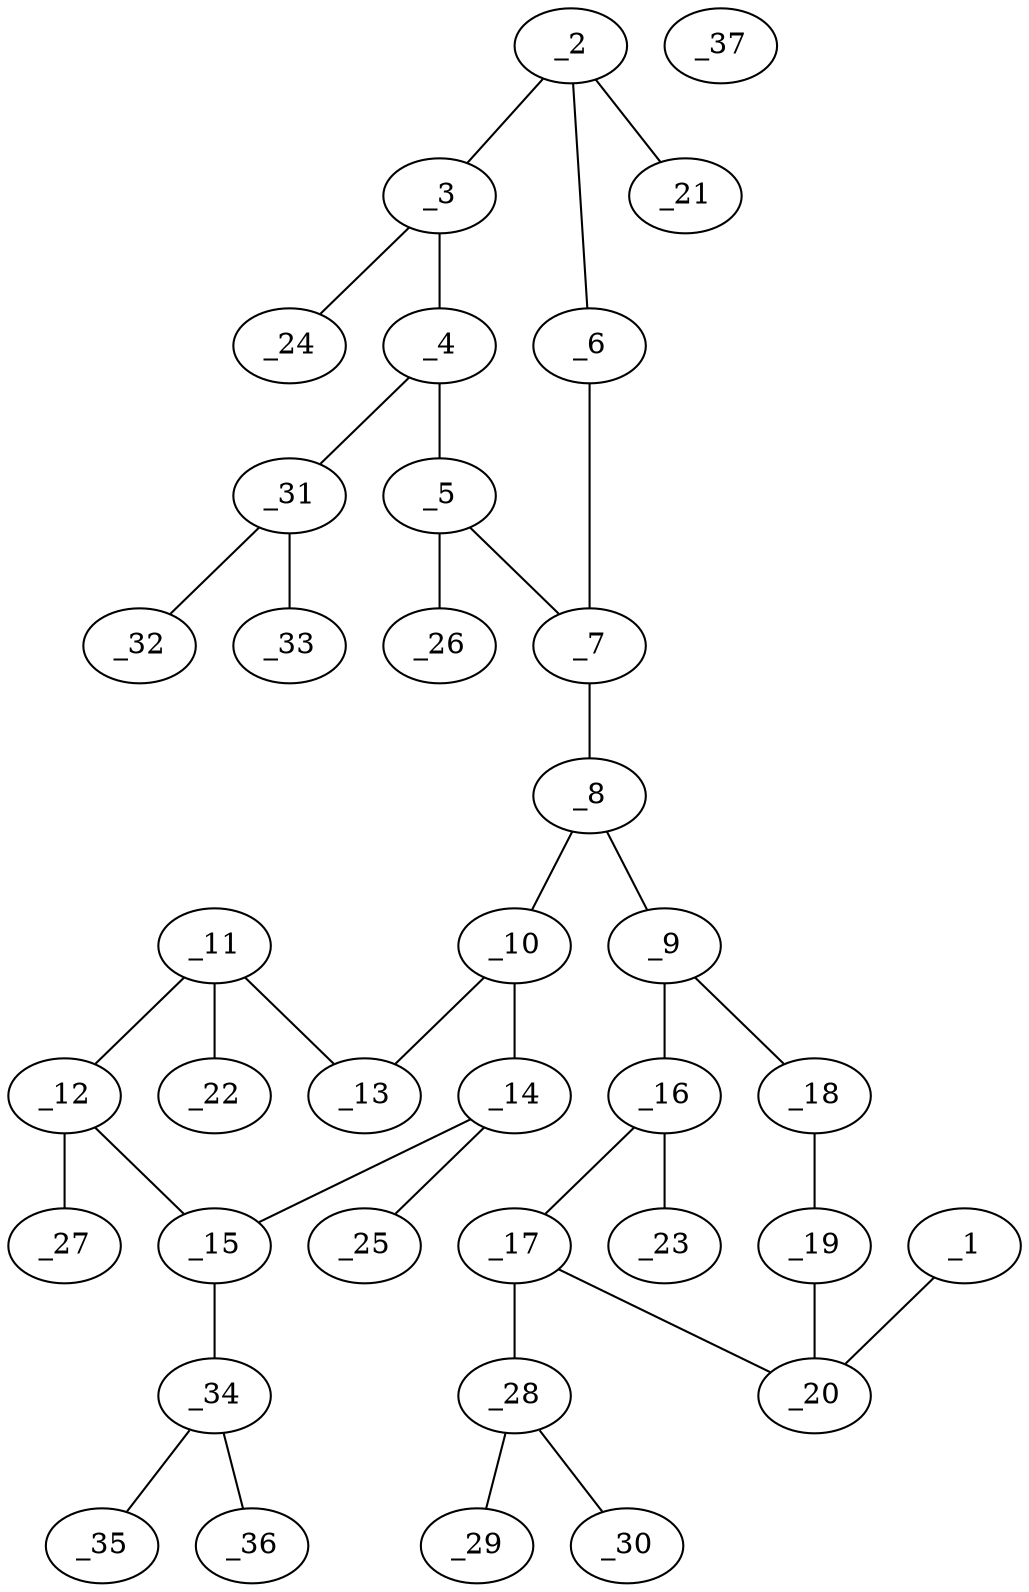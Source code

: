 graph molid665539 {
	_1	 [charge=0,
		chem=2,
		symbol="O  ",
		x=2,
		y="2.25"];
	_20	 [charge=0,
		chem=1,
		symbol="C  ",
		x="2.866",
		y="1.75"];
	_1 -- _20	 [valence=2];
	_2	 [charge=0,
		chem=1,
		symbol="C  ",
		x="6.3301",
		y="-2.25"];
	_3	 [charge=0,
		chem=1,
		symbol="C  ",
		x="5.4641",
		y="-2.75"];
	_2 -- _3	 [valence=1];
	_6	 [charge=0,
		chem=1,
		symbol="C  ",
		x="6.3301",
		y="-1.25"];
	_2 -- _6	 [valence=2];
	_21	 [charge=0,
		chem=1,
		symbol="C  ",
		x="7.1961",
		y="-2.75"];
	_2 -- _21	 [valence=1];
	_4	 [charge=0,
		chem=1,
		symbol="C  ",
		x="4.5981",
		y="-2.25"];
	_3 -- _4	 [valence=2];
	_24	 [charge=0,
		chem=2,
		symbol="O  ",
		x="5.4641",
		y="-3.75"];
	_3 -- _24	 [valence=1];
	_5	 [charge=0,
		chem=1,
		symbol="C  ",
		x="4.5981",
		y="-1.25"];
	_4 -- _5	 [valence=1];
	_31	 [charge=0,
		chem=1,
		symbol="C  ",
		x="3.732",
		y="-2.75"];
	_4 -- _31	 [valence=1];
	_7	 [charge=0,
		chem=1,
		symbol="C  ",
		x="5.4641",
		y="-0.75"];
	_5 -- _7	 [valence=2];
	_26	 [charge=0,
		chem=2,
		symbol="O  ",
		x="3.732",
		y="-0.75"];
	_5 -- _26	 [valence=1];
	_6 -- _7	 [valence=1];
	_8	 [charge=0,
		chem=1,
		symbol="C  ",
		x="5.4641",
		y="0.25"];
	_7 -- _8	 [valence=1];
	_9	 [charge=0,
		chem=1,
		symbol="C  ",
		x="4.5981",
		y="0.75"];
	_8 -- _9	 [valence=2];
	_10	 [charge=0,
		chem=1,
		symbol="C  ",
		x="6.3301",
		y="0.75"];
	_8 -- _10	 [valence=1];
	_16	 [charge=0,
		chem=1,
		symbol="C  ",
		x="4.5981",
		y="1.75"];
	_9 -- _16	 [valence=1];
	_18	 [charge=0,
		chem=1,
		symbol="C  ",
		x="3.732",
		y="0.25"];
	_9 -- _18	 [valence=1];
	_13	 [charge=0,
		chem=1,
		symbol="C  ",
		x="6.3301",
		y="1.75"];
	_10 -- _13	 [valence=2];
	_14	 [charge=0,
		chem=1,
		symbol="C  ",
		x="7.1961",
		y="0.25"];
	_10 -- _14	 [valence=1];
	_11	 [charge=0,
		chem=1,
		symbol="C  ",
		x="7.1962",
		y="2.25"];
	_12	 [charge=0,
		chem=1,
		symbol="C  ",
		x="8.0622",
		y="1.75"];
	_11 -- _12	 [valence=2];
	_11 -- _13	 [valence=1];
	_22	 [charge=0,
		chem=1,
		symbol="C  ",
		x="7.1962",
		y="3.25"];
	_11 -- _22	 [valence=1];
	_15	 [charge=0,
		chem=1,
		symbol="C  ",
		x="8.0622",
		y="0.75"];
	_12 -- _15	 [valence=1];
	_27	 [charge=0,
		chem=2,
		symbol="O  ",
		x="8.9282",
		y="2.25"];
	_12 -- _27	 [valence=1];
	_14 -- _15	 [valence=2];
	_25	 [charge=0,
		chem=2,
		symbol="O  ",
		x="7.1961",
		y="-0.75"];
	_14 -- _25	 [valence=1];
	_34	 [charge=0,
		chem=1,
		symbol="C  ",
		x="8.9282",
		y="0.25"];
	_15 -- _34	 [valence=1];
	_17	 [charge=0,
		chem=1,
		symbol="C  ",
		x="3.7321",
		y="2.25"];
	_16 -- _17	 [valence=2];
	_23	 [charge=0,
		chem=2,
		symbol="O  ",
		x="5.4641",
		y="2.25"];
	_16 -- _23	 [valence=1];
	_17 -- _20	 [valence=1];
	_28	 [charge=0,
		chem=1,
		symbol="C  ",
		x="3.7321",
		y="3.25"];
	_17 -- _28	 [valence=1];
	_19	 [charge=0,
		chem=1,
		symbol="C  ",
		x="2.866",
		y="0.75"];
	_18 -- _19	 [valence=2];
	_19 -- _20	 [valence=1];
	_29	 [charge=0,
		chem=2,
		symbol="O  ",
		x="2.866",
		y="3.75"];
	_28 -- _29	 [valence=2];
	_30	 [charge=0,
		chem=2,
		symbol="O  ",
		x="4.5981",
		y="3.75"];
	_28 -- _30	 [valence=1];
	_32	 [charge=0,
		chem=2,
		symbol="O  ",
		x="3.732",
		y="-3.75"];
	_31 -- _32	 [valence=2];
	_33	 [charge=0,
		chem=2,
		symbol="O  ",
		x="2.866",
		y="-2.25"];
	_31 -- _33	 [valence=1];
	_35	 [charge=0,
		chem=2,
		symbol="O  ",
		x="9.7942",
		y="0.75"];
	_34 -- _35	 [valence=2];
	_36	 [charge=0,
		chem=2,
		symbol="O  ",
		x="8.9282",
		y="-0.75"];
	_34 -- _36	 [valence=1];
	_37	 [charge=0,
		chem=4,
		symbol="N  ",
		x="11.7942",
		y=0];
}
